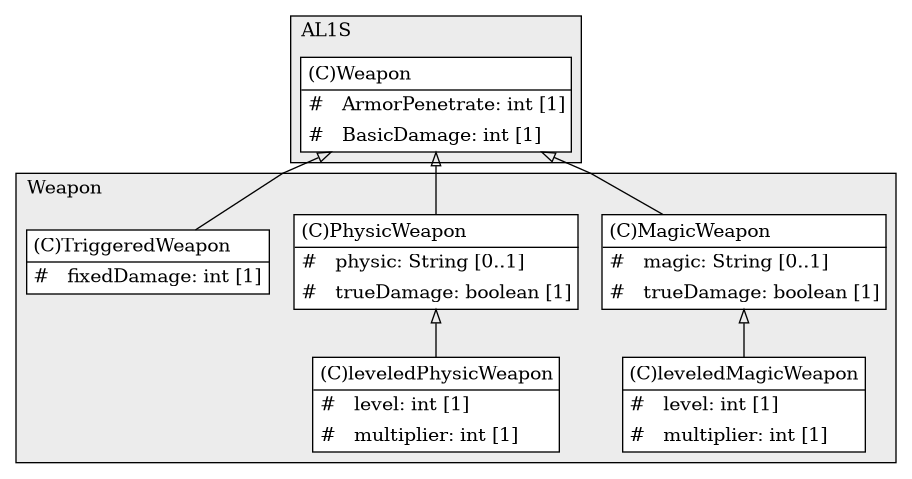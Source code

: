 @startuml

/' diagram meta data start
config=StructureConfiguration;
{
  "projectClassification": {
    "searchMode": "OpenProject", // OpenProject, AllProjects
    "includedProjects": "",
    "pathEndKeywords": "*.impl",
    "isClientPath": "",
    "isClientName": "",
    "isTestPath": "",
    "isTestName": "",
    "isMappingPath": "",
    "isMappingName": "",
    "isDataAccessPath": "",
    "isDataAccessName": "",
    "isDataStructurePath": "",
    "isDataStructureName": "",
    "isInterfaceStructuresPath": "",
    "isInterfaceStructuresName": "",
    "isEntryPointPath": "",
    "isEntryPointName": "",
    "treatFinalFieldsAsMandatory": false
  },
  "graphRestriction": {
    "classPackageExcludeFilter": "",
    "classPackageIncludeFilter": "",
    "classNameExcludeFilter": "",
    "classNameIncludeFilter": "",
    "methodNameExcludeFilter": "",
    "methodNameIncludeFilter": "",
    "removeByInheritance": "", // inheritance/annotation based filtering is done in a second step
    "removeByAnnotation": "",
    "removeByClassPackage": "", // cleanup the graph after inheritance/annotation based filtering is done
    "removeByClassName": "",
    "cutMappings": false,
    "cutEnum": true,
    "cutTests": true,
    "cutClient": true,
    "cutDataAccess": false,
    "cutInterfaceStructures": false,
    "cutDataStructures": false,
    "cutGetterAndSetter": true,
    "cutConstructors": true
  },
  "graphTraversal": {
    "forwardDepth": 6,
    "backwardDepth": 6,
    "classPackageExcludeFilter": "",
    "classPackageIncludeFilter": "",
    "classNameExcludeFilter": "",
    "classNameIncludeFilter": "",
    "methodNameExcludeFilter": "",
    "methodNameIncludeFilter": "",
    "hideMappings": false,
    "hideDataStructures": false,
    "hidePrivateMethods": true,
    "hideInterfaceCalls": true, // indirection: implementation -> interface (is hidden) -> implementation
    "onlyShowApplicationEntryPoints": false, // root node is included
    "useMethodCallsForStructureDiagram": "ForwardOnly" // ForwardOnly, BothDirections, No
  },
  "details": {
    "aggregation": "GroupByClass", // ByClass, GroupByClass, None
    "showClassGenericTypes": true,
    "showMethods": true,
    "showMethodParameterNames": true,
    "showMethodParameterTypes": true,
    "showMethodReturnType": true,
    "showPackageLevels": 2,
    "showDetailedClassStructure": true
  },
  "rootClass": "AL1S.Weapon",
  "extensionCallbackMethod": "" // qualified.class.name#methodName - signature: public static String method(String)
}
diagram meta data end '/



digraph g {
    rankdir="TB"
    splines=polyline
    

'nodes 
subgraph cluster_1707954628 { 
   	label=Weapon
	labeljust=l
	fillcolor="#ececec"
	style=filled
   
   MagicWeapon2123044765[
	label=<<TABLE BORDER="1" CELLBORDER="0" CELLPADDING="4" CELLSPACING="0">
<TR><TD ALIGN="LEFT" >(C)MagicWeapon</TD></TR>
<HR/>
<TR><TD ALIGN="LEFT" >#   magic: String [0..1]</TD></TR>
<TR><TD ALIGN="LEFT" >#   trueDamage: boolean [1]</TD></TR>
</TABLE>>
	style=filled
	margin=0
	shape=plaintext
	fillcolor="#FFFFFF"
];

PhysicWeapon2123044765[
	label=<<TABLE BORDER="1" CELLBORDER="0" CELLPADDING="4" CELLSPACING="0">
<TR><TD ALIGN="LEFT" >(C)PhysicWeapon</TD></TR>
<HR/>
<TR><TD ALIGN="LEFT" >#   physic: String [0..1]</TD></TR>
<TR><TD ALIGN="LEFT" >#   trueDamage: boolean [1]</TD></TR>
</TABLE>>
	style=filled
	margin=0
	shape=plaintext
	fillcolor="#FFFFFF"
];

TriggeredWeapon2123044765[
	label=<<TABLE BORDER="1" CELLBORDER="0" CELLPADDING="4" CELLSPACING="0">
<TR><TD ALIGN="LEFT" >(C)TriggeredWeapon</TD></TR>
<HR/>
<TR><TD ALIGN="LEFT" >#   fixedDamage: int [1]</TD></TR>
</TABLE>>
	style=filled
	margin=0
	shape=plaintext
	fillcolor="#FFFFFF"
];

leveledMagicWeapon2123044765[
	label=<<TABLE BORDER="1" CELLBORDER="0" CELLPADDING="4" CELLSPACING="0">
<TR><TD ALIGN="LEFT" >(C)leveledMagicWeapon</TD></TR>
<HR/>
<TR><TD ALIGN="LEFT" >#   level: int [1]</TD></TR>
<TR><TD ALIGN="LEFT" >#   multiplier: int [1]</TD></TR>
</TABLE>>
	style=filled
	margin=0
	shape=plaintext
	fillcolor="#FFFFFF"
];

leveledPhysicWeapon2123044765[
	label=<<TABLE BORDER="1" CELLBORDER="0" CELLPADDING="4" CELLSPACING="0">
<TR><TD ALIGN="LEFT" >(C)leveledPhysicWeapon</TD></TR>
<HR/>
<TR><TD ALIGN="LEFT" >#   level: int [1]</TD></TR>
<TR><TD ALIGN="LEFT" >#   multiplier: int [1]</TD></TR>
</TABLE>>
	style=filled
	margin=0
	shape=plaintext
	fillcolor="#FFFFFF"
];
} 

subgraph cluster_2011053 { 
   	label=AL1S
	labeljust=l
	fillcolor="#ececec"
	style=filled
   
   Weapon2011053[
	label=<<TABLE BORDER="1" CELLBORDER="0" CELLPADDING="4" CELLSPACING="0">
<TR><TD ALIGN="LEFT" >(C)Weapon</TD></TR>
<HR/>
<TR><TD ALIGN="LEFT" >#   ArmorPenetrate: int [1]</TD></TR>
<TR><TD ALIGN="LEFT" >#   BasicDamage: int [1]</TD></TR>
</TABLE>>
	style=filled
	margin=0
	shape=plaintext
	fillcolor="#FFFFFF"
];
} 

'edges    
MagicWeapon2123044765 -> leveledMagicWeapon2123044765[arrowhead=none, arrowtail=empty, dir=both];
PhysicWeapon2123044765 -> leveledPhysicWeapon2123044765[arrowhead=none, arrowtail=empty, dir=both];
Weapon2011053 -> MagicWeapon2123044765[arrowhead=none, arrowtail=empty, dir=both];
Weapon2011053 -> PhysicWeapon2123044765[arrowhead=none, arrowtail=empty, dir=both];
Weapon2011053 -> TriggeredWeapon2123044765[arrowhead=none, arrowtail=empty, dir=both];
    
}
@enduml